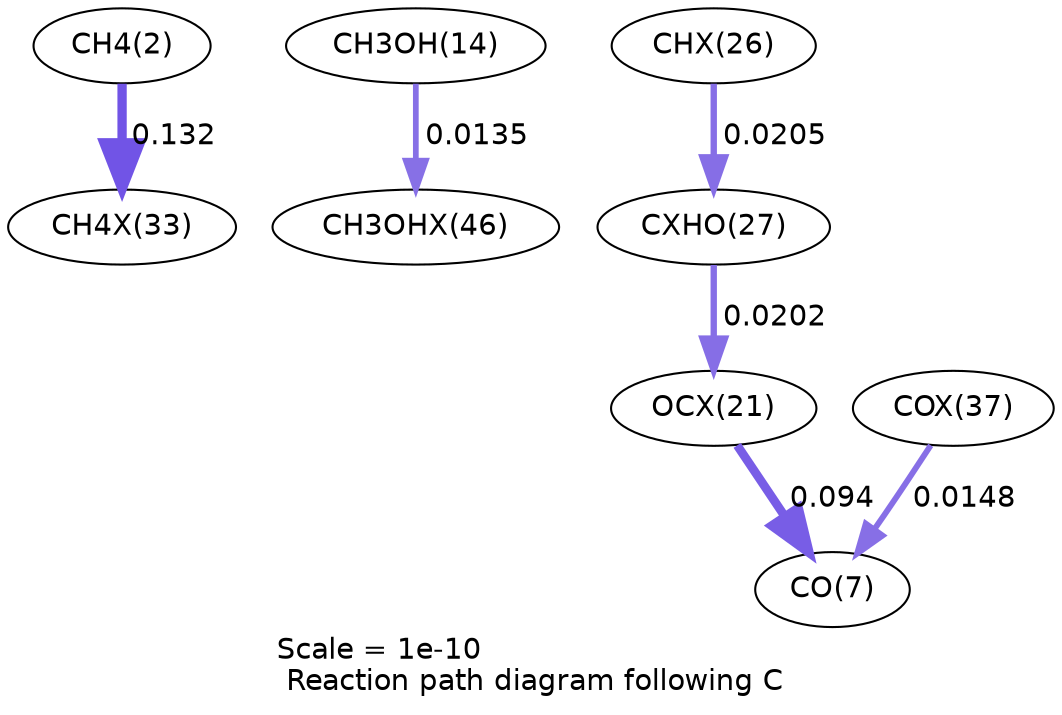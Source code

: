 digraph reaction_paths {
center=1;
s4 -> s42[fontname="Helvetica", penwidth=4.47, arrowsize=2.23, color="0.7, 0.632, 0.9"
, label=" 0.132"];
s16 -> s52[fontname="Helvetica", penwidth=2.75, arrowsize=1.37, color="0.7, 0.513, 0.9"
, label=" 0.0135"];
s40 -> s41[fontname="Helvetica", penwidth=3.06, arrowsize=1.53, color="0.7, 0.52, 0.9"
, label=" 0.0205"];
s41 -> s36[fontname="Helvetica", penwidth=3.05, arrowsize=1.53, color="0.7, 0.52, 0.9"
, label=" 0.0202"];
s36 -> s9[fontname="Helvetica", penwidth=4.22, arrowsize=2.11, color="0.7, 0.594, 0.9"
, label=" 0.094"];
s46 -> s9[fontname="Helvetica", penwidth=2.82, arrowsize=1.41, color="0.7, 0.515, 0.9"
, label=" 0.0148"];
s4 [ fontname="Helvetica", label="CH4(2)"];
s9 [ fontname="Helvetica", label="CO(7)"];
s16 [ fontname="Helvetica", label="CH3OH(14)"];
s36 [ fontname="Helvetica", label="OCX(21)"];
s40 [ fontname="Helvetica", label="CHX(26)"];
s41 [ fontname="Helvetica", label="CXHO(27)"];
s42 [ fontname="Helvetica", label="CH4X(33)"];
s46 [ fontname="Helvetica", label="COX(37)"];
s52 [ fontname="Helvetica", label="CH3OHX(46)"];
 label = "Scale = 1e-10\l Reaction path diagram following C";
 fontname = "Helvetica";
}
